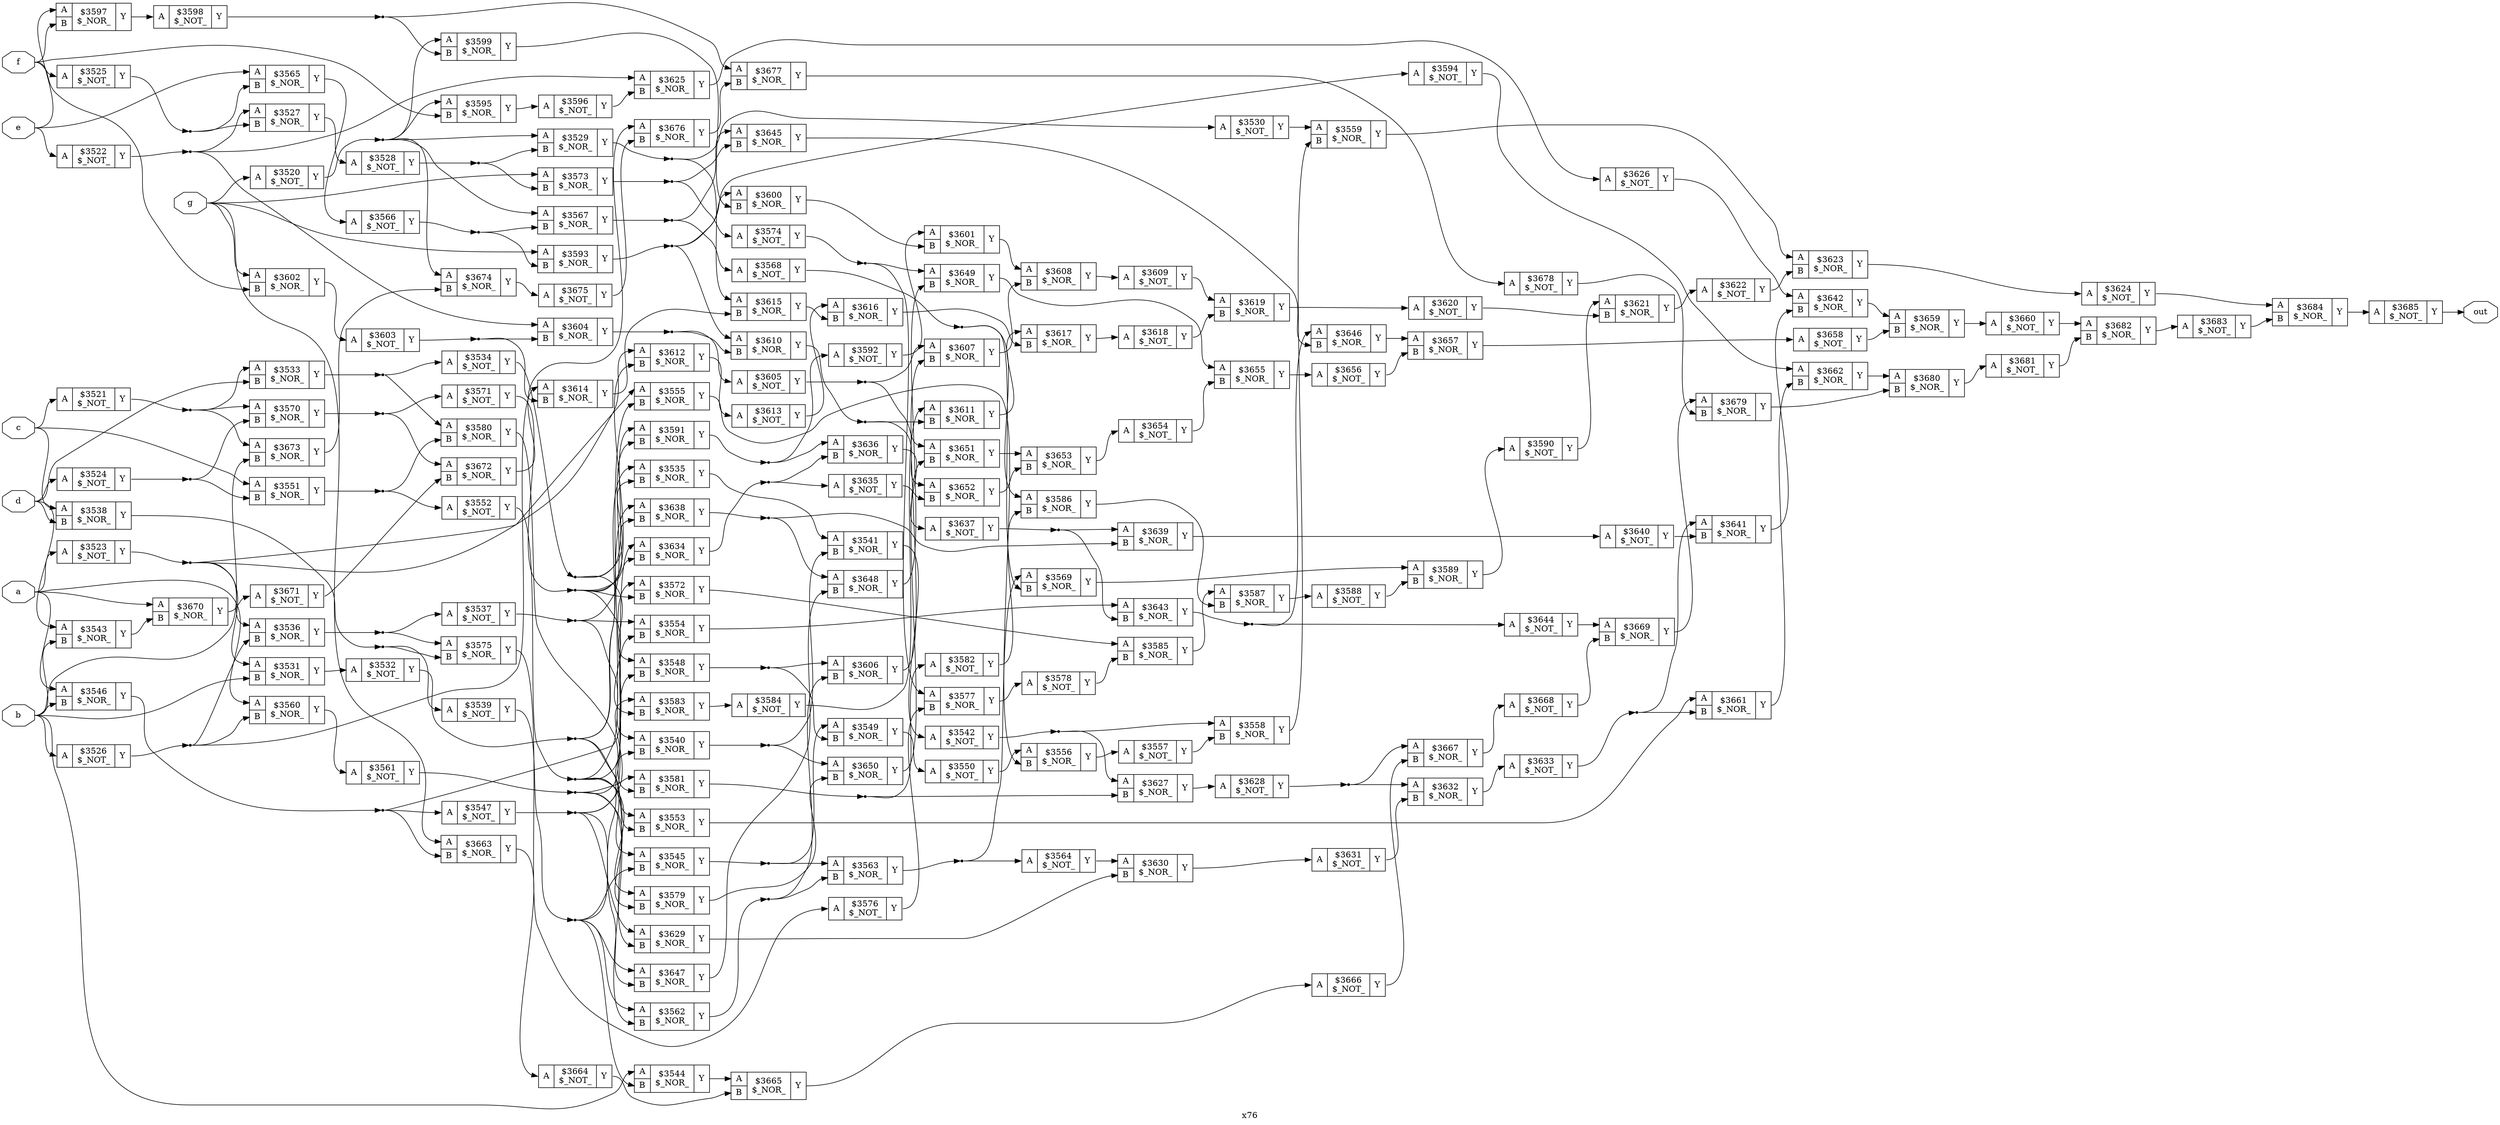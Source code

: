 digraph "x76" {
label="x76";
rankdir="LR";
remincross=true;
n166 [ shape=octagon, label="a", color="black", fontcolor="black" ];
n167 [ shape=octagon, label="b", color="black", fontcolor="black" ];
n168 [ shape=octagon, label="c", color="black", fontcolor="black" ];
n169 [ shape=octagon, label="d", color="black", fontcolor="black" ];
n170 [ shape=octagon, label="e", color="black", fontcolor="black" ];
n171 [ shape=octagon, label="f", color="black", fontcolor="black" ];
n172 [ shape=octagon, label="g", color="black", fontcolor="black" ];
n173 [ shape=octagon, label="out", color="black", fontcolor="black" ];
c176 [ shape=record, label="{{<p174> A}|$3520\n$_NOT_|{<p175> Y}}" ];
c177 [ shape=record, label="{{<p174> A}|$3521\n$_NOT_|{<p175> Y}}" ];
c178 [ shape=record, label="{{<p174> A}|$3522\n$_NOT_|{<p175> Y}}" ];
c179 [ shape=record, label="{{<p174> A}|$3523\n$_NOT_|{<p175> Y}}" ];
c180 [ shape=record, label="{{<p174> A}|$3524\n$_NOT_|{<p175> Y}}" ];
c181 [ shape=record, label="{{<p174> A}|$3525\n$_NOT_|{<p175> Y}}" ];
c182 [ shape=record, label="{{<p174> A}|$3526\n$_NOT_|{<p175> Y}}" ];
c184 [ shape=record, label="{{<p174> A|<p183> B}|$3527\n$_NOR_|{<p175> Y}}" ];
c185 [ shape=record, label="{{<p174> A}|$3528\n$_NOT_|{<p175> Y}}" ];
c186 [ shape=record, label="{{<p174> A|<p183> B}|$3529\n$_NOR_|{<p175> Y}}" ];
c187 [ shape=record, label="{{<p174> A}|$3530\n$_NOT_|{<p175> Y}}" ];
c188 [ shape=record, label="{{<p174> A|<p183> B}|$3531\n$_NOR_|{<p175> Y}}" ];
c189 [ shape=record, label="{{<p174> A}|$3532\n$_NOT_|{<p175> Y}}" ];
c190 [ shape=record, label="{{<p174> A|<p183> B}|$3533\n$_NOR_|{<p175> Y}}" ];
c191 [ shape=record, label="{{<p174> A}|$3534\n$_NOT_|{<p175> Y}}" ];
c192 [ shape=record, label="{{<p174> A|<p183> B}|$3535\n$_NOR_|{<p175> Y}}" ];
c193 [ shape=record, label="{{<p174> A|<p183> B}|$3536\n$_NOR_|{<p175> Y}}" ];
c194 [ shape=record, label="{{<p174> A}|$3537\n$_NOT_|{<p175> Y}}" ];
c195 [ shape=record, label="{{<p174> A|<p183> B}|$3538\n$_NOR_|{<p175> Y}}" ];
c196 [ shape=record, label="{{<p174> A}|$3539\n$_NOT_|{<p175> Y}}" ];
c197 [ shape=record, label="{{<p174> A|<p183> B}|$3540\n$_NOR_|{<p175> Y}}" ];
c198 [ shape=record, label="{{<p174> A|<p183> B}|$3541\n$_NOR_|{<p175> Y}}" ];
c199 [ shape=record, label="{{<p174> A}|$3542\n$_NOT_|{<p175> Y}}" ];
c200 [ shape=record, label="{{<p174> A|<p183> B}|$3543\n$_NOR_|{<p175> Y}}" ];
c201 [ shape=record, label="{{<p174> A|<p183> B}|$3544\n$_NOR_|{<p175> Y}}" ];
c202 [ shape=record, label="{{<p174> A|<p183> B}|$3545\n$_NOR_|{<p175> Y}}" ];
c203 [ shape=record, label="{{<p174> A|<p183> B}|$3546\n$_NOR_|{<p175> Y}}" ];
c204 [ shape=record, label="{{<p174> A}|$3547\n$_NOT_|{<p175> Y}}" ];
c205 [ shape=record, label="{{<p174> A|<p183> B}|$3548\n$_NOR_|{<p175> Y}}" ];
c206 [ shape=record, label="{{<p174> A|<p183> B}|$3549\n$_NOR_|{<p175> Y}}" ];
c207 [ shape=record, label="{{<p174> A}|$3550\n$_NOT_|{<p175> Y}}" ];
c208 [ shape=record, label="{{<p174> A|<p183> B}|$3551\n$_NOR_|{<p175> Y}}" ];
c209 [ shape=record, label="{{<p174> A}|$3552\n$_NOT_|{<p175> Y}}" ];
c210 [ shape=record, label="{{<p174> A|<p183> B}|$3553\n$_NOR_|{<p175> Y}}" ];
c211 [ shape=record, label="{{<p174> A|<p183> B}|$3554\n$_NOR_|{<p175> Y}}" ];
c212 [ shape=record, label="{{<p174> A|<p183> B}|$3555\n$_NOR_|{<p175> Y}}" ];
c213 [ shape=record, label="{{<p174> A|<p183> B}|$3556\n$_NOR_|{<p175> Y}}" ];
c214 [ shape=record, label="{{<p174> A}|$3557\n$_NOT_|{<p175> Y}}" ];
c215 [ shape=record, label="{{<p174> A|<p183> B}|$3558\n$_NOR_|{<p175> Y}}" ];
c216 [ shape=record, label="{{<p174> A|<p183> B}|$3559\n$_NOR_|{<p175> Y}}" ];
c217 [ shape=record, label="{{<p174> A|<p183> B}|$3560\n$_NOR_|{<p175> Y}}" ];
c218 [ shape=record, label="{{<p174> A}|$3561\n$_NOT_|{<p175> Y}}" ];
c219 [ shape=record, label="{{<p174> A|<p183> B}|$3562\n$_NOR_|{<p175> Y}}" ];
c220 [ shape=record, label="{{<p174> A|<p183> B}|$3563\n$_NOR_|{<p175> Y}}" ];
c221 [ shape=record, label="{{<p174> A}|$3564\n$_NOT_|{<p175> Y}}" ];
c222 [ shape=record, label="{{<p174> A|<p183> B}|$3565\n$_NOR_|{<p175> Y}}" ];
c223 [ shape=record, label="{{<p174> A}|$3566\n$_NOT_|{<p175> Y}}" ];
c224 [ shape=record, label="{{<p174> A|<p183> B}|$3567\n$_NOR_|{<p175> Y}}" ];
c225 [ shape=record, label="{{<p174> A}|$3568\n$_NOT_|{<p175> Y}}" ];
c226 [ shape=record, label="{{<p174> A|<p183> B}|$3569\n$_NOR_|{<p175> Y}}" ];
c227 [ shape=record, label="{{<p174> A|<p183> B}|$3570\n$_NOR_|{<p175> Y}}" ];
c228 [ shape=record, label="{{<p174> A}|$3571\n$_NOT_|{<p175> Y}}" ];
c229 [ shape=record, label="{{<p174> A|<p183> B}|$3572\n$_NOR_|{<p175> Y}}" ];
c230 [ shape=record, label="{{<p174> A|<p183> B}|$3573\n$_NOR_|{<p175> Y}}" ];
c231 [ shape=record, label="{{<p174> A}|$3574\n$_NOT_|{<p175> Y}}" ];
c232 [ shape=record, label="{{<p174> A|<p183> B}|$3575\n$_NOR_|{<p175> Y}}" ];
c233 [ shape=record, label="{{<p174> A}|$3576\n$_NOT_|{<p175> Y}}" ];
c234 [ shape=record, label="{{<p174> A|<p183> B}|$3577\n$_NOR_|{<p175> Y}}" ];
c235 [ shape=record, label="{{<p174> A}|$3578\n$_NOT_|{<p175> Y}}" ];
c236 [ shape=record, label="{{<p174> A|<p183> B}|$3579\n$_NOR_|{<p175> Y}}" ];
c237 [ shape=record, label="{{<p174> A|<p183> B}|$3580\n$_NOR_|{<p175> Y}}" ];
c238 [ shape=record, label="{{<p174> A|<p183> B}|$3581\n$_NOR_|{<p175> Y}}" ];
c239 [ shape=record, label="{{<p174> A}|$3582\n$_NOT_|{<p175> Y}}" ];
c240 [ shape=record, label="{{<p174> A|<p183> B}|$3583\n$_NOR_|{<p175> Y}}" ];
c241 [ shape=record, label="{{<p174> A}|$3584\n$_NOT_|{<p175> Y}}" ];
c242 [ shape=record, label="{{<p174> A|<p183> B}|$3585\n$_NOR_|{<p175> Y}}" ];
c243 [ shape=record, label="{{<p174> A|<p183> B}|$3586\n$_NOR_|{<p175> Y}}" ];
c244 [ shape=record, label="{{<p174> A|<p183> B}|$3587\n$_NOR_|{<p175> Y}}" ];
c245 [ shape=record, label="{{<p174> A}|$3588\n$_NOT_|{<p175> Y}}" ];
c246 [ shape=record, label="{{<p174> A|<p183> B}|$3589\n$_NOR_|{<p175> Y}}" ];
c247 [ shape=record, label="{{<p174> A}|$3590\n$_NOT_|{<p175> Y}}" ];
c248 [ shape=record, label="{{<p174> A|<p183> B}|$3591\n$_NOR_|{<p175> Y}}" ];
c249 [ shape=record, label="{{<p174> A}|$3592\n$_NOT_|{<p175> Y}}" ];
c250 [ shape=record, label="{{<p174> A|<p183> B}|$3593\n$_NOR_|{<p175> Y}}" ];
c251 [ shape=record, label="{{<p174> A}|$3594\n$_NOT_|{<p175> Y}}" ];
c252 [ shape=record, label="{{<p174> A|<p183> B}|$3595\n$_NOR_|{<p175> Y}}" ];
c253 [ shape=record, label="{{<p174> A}|$3596\n$_NOT_|{<p175> Y}}" ];
c254 [ shape=record, label="{{<p174> A|<p183> B}|$3597\n$_NOR_|{<p175> Y}}" ];
c255 [ shape=record, label="{{<p174> A}|$3598\n$_NOT_|{<p175> Y}}" ];
c256 [ shape=record, label="{{<p174> A|<p183> B}|$3599\n$_NOR_|{<p175> Y}}" ];
c257 [ shape=record, label="{{<p174> A|<p183> B}|$3600\n$_NOR_|{<p175> Y}}" ];
c258 [ shape=record, label="{{<p174> A|<p183> B}|$3601\n$_NOR_|{<p175> Y}}" ];
c259 [ shape=record, label="{{<p174> A|<p183> B}|$3602\n$_NOR_|{<p175> Y}}" ];
c260 [ shape=record, label="{{<p174> A}|$3603\n$_NOT_|{<p175> Y}}" ];
c261 [ shape=record, label="{{<p174> A|<p183> B}|$3604\n$_NOR_|{<p175> Y}}" ];
c262 [ shape=record, label="{{<p174> A}|$3605\n$_NOT_|{<p175> Y}}" ];
c263 [ shape=record, label="{{<p174> A|<p183> B}|$3606\n$_NOR_|{<p175> Y}}" ];
c264 [ shape=record, label="{{<p174> A|<p183> B}|$3607\n$_NOR_|{<p175> Y}}" ];
c265 [ shape=record, label="{{<p174> A|<p183> B}|$3608\n$_NOR_|{<p175> Y}}" ];
c266 [ shape=record, label="{{<p174> A}|$3609\n$_NOT_|{<p175> Y}}" ];
c267 [ shape=record, label="{{<p174> A|<p183> B}|$3610\n$_NOR_|{<p175> Y}}" ];
c268 [ shape=record, label="{{<p174> A|<p183> B}|$3611\n$_NOR_|{<p175> Y}}" ];
c269 [ shape=record, label="{{<p174> A|<p183> B}|$3612\n$_NOR_|{<p175> Y}}" ];
c270 [ shape=record, label="{{<p174> A}|$3613\n$_NOT_|{<p175> Y}}" ];
c271 [ shape=record, label="{{<p174> A|<p183> B}|$3614\n$_NOR_|{<p175> Y}}" ];
c272 [ shape=record, label="{{<p174> A|<p183> B}|$3615\n$_NOR_|{<p175> Y}}" ];
c273 [ shape=record, label="{{<p174> A|<p183> B}|$3616\n$_NOR_|{<p175> Y}}" ];
c274 [ shape=record, label="{{<p174> A|<p183> B}|$3617\n$_NOR_|{<p175> Y}}" ];
c275 [ shape=record, label="{{<p174> A}|$3618\n$_NOT_|{<p175> Y}}" ];
c276 [ shape=record, label="{{<p174> A|<p183> B}|$3619\n$_NOR_|{<p175> Y}}" ];
c277 [ shape=record, label="{{<p174> A}|$3620\n$_NOT_|{<p175> Y}}" ];
c278 [ shape=record, label="{{<p174> A|<p183> B}|$3621\n$_NOR_|{<p175> Y}}" ];
c279 [ shape=record, label="{{<p174> A}|$3622\n$_NOT_|{<p175> Y}}" ];
c280 [ shape=record, label="{{<p174> A|<p183> B}|$3623\n$_NOR_|{<p175> Y}}" ];
c281 [ shape=record, label="{{<p174> A}|$3624\n$_NOT_|{<p175> Y}}" ];
c282 [ shape=record, label="{{<p174> A|<p183> B}|$3625\n$_NOR_|{<p175> Y}}" ];
c283 [ shape=record, label="{{<p174> A}|$3626\n$_NOT_|{<p175> Y}}" ];
c284 [ shape=record, label="{{<p174> A|<p183> B}|$3627\n$_NOR_|{<p175> Y}}" ];
c285 [ shape=record, label="{{<p174> A}|$3628\n$_NOT_|{<p175> Y}}" ];
c286 [ shape=record, label="{{<p174> A|<p183> B}|$3629\n$_NOR_|{<p175> Y}}" ];
c287 [ shape=record, label="{{<p174> A|<p183> B}|$3630\n$_NOR_|{<p175> Y}}" ];
c288 [ shape=record, label="{{<p174> A}|$3631\n$_NOT_|{<p175> Y}}" ];
c289 [ shape=record, label="{{<p174> A|<p183> B}|$3632\n$_NOR_|{<p175> Y}}" ];
c290 [ shape=record, label="{{<p174> A}|$3633\n$_NOT_|{<p175> Y}}" ];
c291 [ shape=record, label="{{<p174> A|<p183> B}|$3634\n$_NOR_|{<p175> Y}}" ];
c292 [ shape=record, label="{{<p174> A}|$3635\n$_NOT_|{<p175> Y}}" ];
c293 [ shape=record, label="{{<p174> A|<p183> B}|$3636\n$_NOR_|{<p175> Y}}" ];
c294 [ shape=record, label="{{<p174> A}|$3637\n$_NOT_|{<p175> Y}}" ];
c295 [ shape=record, label="{{<p174> A|<p183> B}|$3638\n$_NOR_|{<p175> Y}}" ];
c296 [ shape=record, label="{{<p174> A|<p183> B}|$3639\n$_NOR_|{<p175> Y}}" ];
c297 [ shape=record, label="{{<p174> A}|$3640\n$_NOT_|{<p175> Y}}" ];
c298 [ shape=record, label="{{<p174> A|<p183> B}|$3641\n$_NOR_|{<p175> Y}}" ];
c299 [ shape=record, label="{{<p174> A|<p183> B}|$3642\n$_NOR_|{<p175> Y}}" ];
c300 [ shape=record, label="{{<p174> A|<p183> B}|$3643\n$_NOR_|{<p175> Y}}" ];
c301 [ shape=record, label="{{<p174> A}|$3644\n$_NOT_|{<p175> Y}}" ];
c302 [ shape=record, label="{{<p174> A|<p183> B}|$3645\n$_NOR_|{<p175> Y}}" ];
c303 [ shape=record, label="{{<p174> A|<p183> B}|$3646\n$_NOR_|{<p175> Y}}" ];
c304 [ shape=record, label="{{<p174> A|<p183> B}|$3647\n$_NOR_|{<p175> Y}}" ];
c305 [ shape=record, label="{{<p174> A|<p183> B}|$3648\n$_NOR_|{<p175> Y}}" ];
c306 [ shape=record, label="{{<p174> A|<p183> B}|$3649\n$_NOR_|{<p175> Y}}" ];
c307 [ shape=record, label="{{<p174> A|<p183> B}|$3650\n$_NOR_|{<p175> Y}}" ];
c308 [ shape=record, label="{{<p174> A|<p183> B}|$3651\n$_NOR_|{<p175> Y}}" ];
c309 [ shape=record, label="{{<p174> A|<p183> B}|$3652\n$_NOR_|{<p175> Y}}" ];
c310 [ shape=record, label="{{<p174> A|<p183> B}|$3653\n$_NOR_|{<p175> Y}}" ];
c311 [ shape=record, label="{{<p174> A}|$3654\n$_NOT_|{<p175> Y}}" ];
c312 [ shape=record, label="{{<p174> A|<p183> B}|$3655\n$_NOR_|{<p175> Y}}" ];
c313 [ shape=record, label="{{<p174> A}|$3656\n$_NOT_|{<p175> Y}}" ];
c314 [ shape=record, label="{{<p174> A|<p183> B}|$3657\n$_NOR_|{<p175> Y}}" ];
c315 [ shape=record, label="{{<p174> A}|$3658\n$_NOT_|{<p175> Y}}" ];
c316 [ shape=record, label="{{<p174> A|<p183> B}|$3659\n$_NOR_|{<p175> Y}}" ];
c317 [ shape=record, label="{{<p174> A}|$3660\n$_NOT_|{<p175> Y}}" ];
c318 [ shape=record, label="{{<p174> A|<p183> B}|$3661\n$_NOR_|{<p175> Y}}" ];
c319 [ shape=record, label="{{<p174> A|<p183> B}|$3662\n$_NOR_|{<p175> Y}}" ];
c320 [ shape=record, label="{{<p174> A|<p183> B}|$3663\n$_NOR_|{<p175> Y}}" ];
c321 [ shape=record, label="{{<p174> A}|$3664\n$_NOT_|{<p175> Y}}" ];
c322 [ shape=record, label="{{<p174> A|<p183> B}|$3665\n$_NOR_|{<p175> Y}}" ];
c323 [ shape=record, label="{{<p174> A}|$3666\n$_NOT_|{<p175> Y}}" ];
c324 [ shape=record, label="{{<p174> A|<p183> B}|$3667\n$_NOR_|{<p175> Y}}" ];
c325 [ shape=record, label="{{<p174> A}|$3668\n$_NOT_|{<p175> Y}}" ];
c326 [ shape=record, label="{{<p174> A|<p183> B}|$3669\n$_NOR_|{<p175> Y}}" ];
c327 [ shape=record, label="{{<p174> A|<p183> B}|$3670\n$_NOR_|{<p175> Y}}" ];
c328 [ shape=record, label="{{<p174> A}|$3671\n$_NOT_|{<p175> Y}}" ];
c329 [ shape=record, label="{{<p174> A|<p183> B}|$3672\n$_NOR_|{<p175> Y}}" ];
c330 [ shape=record, label="{{<p174> A|<p183> B}|$3673\n$_NOR_|{<p175> Y}}" ];
c331 [ shape=record, label="{{<p174> A|<p183> B}|$3674\n$_NOR_|{<p175> Y}}" ];
c332 [ shape=record, label="{{<p174> A}|$3675\n$_NOT_|{<p175> Y}}" ];
c333 [ shape=record, label="{{<p174> A|<p183> B}|$3676\n$_NOR_|{<p175> Y}}" ];
c334 [ shape=record, label="{{<p174> A|<p183> B}|$3677\n$_NOR_|{<p175> Y}}" ];
c335 [ shape=record, label="{{<p174> A}|$3678\n$_NOT_|{<p175> Y}}" ];
c336 [ shape=record, label="{{<p174> A|<p183> B}|$3679\n$_NOR_|{<p175> Y}}" ];
c337 [ shape=record, label="{{<p174> A|<p183> B}|$3680\n$_NOR_|{<p175> Y}}" ];
c338 [ shape=record, label="{{<p174> A}|$3681\n$_NOT_|{<p175> Y}}" ];
c339 [ shape=record, label="{{<p174> A|<p183> B}|$3682\n$_NOR_|{<p175> Y}}" ];
c340 [ shape=record, label="{{<p174> A}|$3683\n$_NOT_|{<p175> Y}}" ];
c341 [ shape=record, label="{{<p174> A|<p183> B}|$3684\n$_NOR_|{<p175> Y}}" ];
c342 [ shape=record, label="{{<p174> A}|$3685\n$_NOT_|{<p175> Y}}" ];
c268:p175:e -> c274:p174:w [color="black", label=""];
c277:p175:e -> c278:p183:w [color="black", label=""];
n100 [ shape=point ];
c203:p175:e -> n100:w [color="black", label=""];
n100:e -> c204:p174:w [color="black", label=""];
n100:e -> c229:p174:w [color="black", label=""];
n100:e -> c320:p183:w [color="black", label=""];
n101 [ shape=point ];
c204:p175:e -> n101:w [color="black", label=""];
n101:e -> c205:p183:w [color="black", label=""];
n101:e -> c240:p174:w [color="black", label=""];
n101:e -> c286:p174:w [color="black", label=""];
n101:e -> c304:p183:w [color="black", label=""];
n102 [ shape=point ];
c205:p175:e -> n102:w [color="black", label=""];
n102:e -> c206:p183:w [color="black", label=""];
n102:e -> c263:p174:w [color="black", label=""];
c206:p175:e -> c207:p174:w [color="black", label=""];
c207:p175:e -> c213:p174:w [color="black", label=""];
n105 [ shape=point ];
c208:p175:e -> n105:w [color="black", label=""];
n105:e -> c209:p174:w [color="black", label=""];
n105:e -> c237:p183:w [color="black", label=""];
n106 [ shape=point ];
c209:p175:e -> n106:w [color="black", label=""];
n106:e -> c210:p183:w [color="black", label=""];
n106:e -> c211:p183:w [color="black", label=""];
n106:e -> c212:p183:w [color="black", label=""];
n106:e -> c236:p174:w [color="black", label=""];
n106:e -> c286:p183:w [color="black", label=""];
c210:p175:e -> c318:p174:w [color="black", label=""];
c211:p175:e -> c300:p174:w [color="black", label=""];
c212:p175:e -> c213:p183:w [color="black", label=""];
n11 [ shape=point ];
c177:p175:e -> n11:w [color="black", label=""];
n11:e -> c190:p174:w [color="black", label=""];
n11:e -> c227:p174:w [color="black", label=""];
n11:e -> c330:p174:w [color="black", label=""];
c213:p175:e -> c214:p174:w [color="black", label=""];
c214:p175:e -> c215:p183:w [color="black", label=""];
c215:p175:e -> c216:p183:w [color="black", label=""];
c216:p175:e -> c280:p174:w [color="black", label=""];
c217:p175:e -> c218:p174:w [color="black", label=""];
n115 [ shape=point ];
c218:p175:e -> n115:w [color="black", label=""];
n115:e -> c219:p183:w [color="black", label=""];
n115:e -> c236:p183:w [color="black", label=""];
n115:e -> c238:p174:w [color="black", label=""];
n115:e -> c291:p174:w [color="black", label=""];
n116 [ shape=point ];
c219:p175:e -> n116:w [color="black", label=""];
n116:e -> c220:p183:w [color="black", label=""];
n116:e -> c263:p183:w [color="black", label=""];
n117 [ shape=point ];
c220:p175:e -> n117:w [color="black", label=""];
n117:e -> c221:p174:w [color="black", label=""];
n117:e -> c226:p174:w [color="black", label=""];
c221:p175:e -> c287:p174:w [color="black", label=""];
c222:p175:e -> c223:p174:w [color="black", label=""];
c278:p175:e -> c279:p174:w [color="black", label=""];
n120 [ shape=point ];
c223:p175:e -> n120:w [color="black", label=""];
n120:e -> c224:p183:w [color="black", label=""];
n120:e -> c250:p183:w [color="black", label=""];
n121 [ shape=point ];
c224:p175:e -> n121:w [color="black", label=""];
n121:e -> c225:p174:w [color="black", label=""];
n121:e -> c302:p174:w [color="black", label=""];
n122 [ shape=point ];
c225:p175:e -> n122:w [color="black", label=""];
n122:e -> c226:p183:w [color="black", label=""];
n122:e -> c243:p174:w [color="black", label=""];
c226:p175:e -> c246:p174:w [color="black", label=""];
n124 [ shape=point ];
c227:p175:e -> n124:w [color="black", label=""];
n124:e -> c228:p174:w [color="black", label=""];
n124:e -> c329:p174:w [color="black", label=""];
n125 [ shape=point ];
c228:p175:e -> n125:w [color="black", label=""];
n125:e -> c229:p183:w [color="black", label=""];
n125:e -> c240:p183:w [color="black", label=""];
n125:e -> c269:p183:w [color="black", label=""];
n125:e -> c291:p183:w [color="black", label=""];
n125:e -> c295:p183:w [color="black", label=""];
c229:p175:e -> c242:p174:w [color="black", label=""];
n127 [ shape=point ];
c230:p175:e -> n127:w [color="black", label=""];
n127:e -> c231:p174:w [color="black", label=""];
n127:e -> c302:p183:w [color="black", label=""];
n128 [ shape=point ];
c231:p175:e -> n128:w [color="black", label=""];
n128:e -> c234:p174:w [color="black", label=""];
n128:e -> c306:p174:w [color="black", label=""];
c232:p175:e -> c233:p174:w [color="black", label=""];
c279:p175:e -> c280:p183:w [color="black", label=""];
c233:p175:e -> c234:p183:w [color="black", label=""];
c234:p175:e -> c235:p174:w [color="black", label=""];
c235:p175:e -> c242:p183:w [color="black", label=""];
c236:p175:e -> c307:p183:w [color="black", label=""];
c237:p175:e -> c238:p183:w [color="black", label=""];
n135 [ shape=point ];
c238:p175:e -> n135:w [color="black", label=""];
n135:e -> c239:p174:w [color="black", label=""];
n135:e -> c284:p183:w [color="black", label=""];
c239:p175:e -> c243:p183:w [color="black", label=""];
c240:p175:e -> c241:p174:w [color="black", label=""];
c241:p175:e -> c268:p174:w [color="black", label=""];
c242:p175:e -> c244:p174:w [color="black", label=""];
c280:p175:e -> c281:p174:w [color="black", label=""];
c243:p175:e -> c244:p183:w [color="black", label=""];
c244:p175:e -> c245:p174:w [color="black", label=""];
c245:p175:e -> c246:p183:w [color="black", label=""];
c246:p175:e -> c247:p174:w [color="black", label=""];
c247:p175:e -> c278:p174:w [color="black", label=""];
n145 [ shape=point ];
c248:p175:e -> n145:w [color="black", label=""];
n145:e -> c249:p174:w [color="black", label=""];
n145:e -> c293:p174:w [color="black", label=""];
c249:p175:e -> c258:p174:w [color="black", label=""];
n147 [ shape=point ];
c250:p175:e -> n147:w [color="black", label=""];
n147:e -> c251:p174:w [color="black", label=""];
n147:e -> c257:p174:w [color="black", label=""];
n147:e -> c267:p174:w [color="black", label=""];
c251:p175:e -> c319:p174:w [color="black", label=""];
c252:p175:e -> c253:p174:w [color="black", label=""];
c281:p175:e -> c341:p174:w [color="black", label=""];
c253:p175:e -> c282:p183:w [color="black", label=""];
c254:p175:e -> c255:p174:w [color="black", label=""];
n152 [ shape=point ];
c255:p175:e -> n152:w [color="black", label=""];
n152:e -> c256:p183:w [color="black", label=""];
n152:e -> c334:p174:w [color="black", label=""];
c256:p175:e -> c257:p183:w [color="black", label=""];
c257:p175:e -> c258:p183:w [color="black", label=""];
c258:p175:e -> c265:p174:w [color="black", label=""];
c259:p175:e -> c260:p174:w [color="black", label=""];
n157 [ shape=point ];
c260:p175:e -> n157:w [color="black", label=""];
n157:e -> c261:p183:w [color="black", label=""];
n157:e -> c271:p183:w [color="black", label=""];
n158 [ shape=point ];
c261:p175:e -> n158:w [color="black", label=""];
n158:e -> c262:p174:w [color="black", label=""];
n158:e -> c267:p183:w [color="black", label=""];
n159 [ shape=point ];
c262:p175:e -> n159:w [color="black", label=""];
n159:e -> c264:p174:w [color="black", label=""];
n159:e -> c308:p174:w [color="black", label=""];
c282:p175:e -> c283:p174:w [color="black", label=""];
c263:p175:e -> c264:p183:w [color="black", label=""];
c264:p175:e -> c265:p183:w [color="black", label=""];
c265:p175:e -> c266:p174:w [color="black", label=""];
c266:p175:e -> c276:p174:w [color="black", label=""];
n164 [ shape=point ];
c267:p175:e -> n164:w [color="black", label=""];
n164:e -> c268:p183:w [color="black", label=""];
n164:e -> c309:p174:w [color="black", label=""];
n165 [ shape=point ];
c176:p175:e -> n165:w [color="black", label=""];
n165:e -> c186:p174:w [color="black", label=""];
n165:e -> c224:p174:w [color="black", label=""];
n165:e -> c252:p174:w [color="black", label=""];
n165:e -> c256:p174:w [color="black", label=""];
n165:e -> c331:p174:w [color="black", label=""];
n166:e -> c179:p174:w [color="black", label=""];
n166:e -> c203:p174:w [color="black", label=""];
n166:e -> c217:p174:w [color="black", label=""];
n166:e -> c327:p174:w [color="black", label=""];
n167:e -> c182:p174:w [color="black", label=""];
n167:e -> c188:p183:w [color="black", label=""];
n167:e -> c200:p183:w [color="black", label=""];
n167:e -> c201:p174:w [color="black", label=""];
n167:e -> c203:p183:w [color="black", label=""];
n167:e -> c330:p183:w [color="black", label=""];
n168:e -> c177:p174:w [color="black", label=""];
n168:e -> c195:p174:w [color="black", label=""];
n168:e -> c208:p174:w [color="black", label=""];
n169:e -> c180:p174:w [color="black", label=""];
n169:e -> c190:p183:w [color="black", label=""];
n169:e -> c195:p183:w [color="black", label=""];
n169:e -> c200:p174:w [color="black", label=""];
c283:p175:e -> c299:p174:w [color="black", label=""];
n170:e -> c178:p174:w [color="black", label=""];
n170:e -> c222:p174:w [color="black", label=""];
n170:e -> c254:p174:w [color="black", label=""];
n171:e -> c181:p174:w [color="black", label=""];
n171:e -> c252:p183:w [color="black", label=""];
n171:e -> c254:p183:w [color="black", label=""];
n171:e -> c259:p183:w [color="black", label=""];
n172:e -> c176:p174:w [color="black", label=""];
n172:e -> c230:p174:w [color="black", label=""];
n172:e -> c250:p174:w [color="black", label=""];
n172:e -> c259:p174:w [color="black", label=""];
n172:e -> c320:p174:w [color="black", label=""];
c342:p175:e -> n173:w [color="black", label=""];
c284:p175:e -> c285:p174:w [color="black", label=""];
n19 [ shape=point ];
c285:p175:e -> n19:w [color="black", label=""];
n19:e -> c289:p174:w [color="black", label=""];
n19:e -> c324:p174:w [color="black", label=""];
c269:p175:e -> c270:p174:w [color="black", label=""];
c286:p175:e -> c287:p183:w [color="black", label=""];
c287:p175:e -> c288:p174:w [color="black", label=""];
n22 [ shape=point ];
c178:p175:e -> n22:w [color="black", label=""];
n22:e -> c184:p174:w [color="black", label=""];
n22:e -> c261:p174:w [color="black", label=""];
n22:e -> c282:p174:w [color="black", label=""];
c288:p175:e -> c289:p183:w [color="black", label=""];
c289:p175:e -> c290:p174:w [color="black", label=""];
n25 [ shape=point ];
c290:p175:e -> n25:w [color="black", label=""];
n25:e -> c298:p174:w [color="black", label=""];
n25:e -> c318:p183:w [color="black", label=""];
n26 [ shape=point ];
c291:p175:e -> n26:w [color="black", label=""];
n26:e -> c292:p174:w [color="black", label=""];
n26:e -> c293:p183:w [color="black", label=""];
c292:p175:e -> c309:p183:w [color="black", label=""];
c293:p175:e -> c294:p174:w [color="black", label=""];
n29 [ shape=point ];
c294:p175:e -> n29:w [color="black", label=""];
n29:e -> c296:p174:w [color="black", label=""];
n29:e -> c300:p183:w [color="black", label=""];
c270:p175:e -> c273:p174:w [color="black", label=""];
n30 [ shape=point ];
c295:p175:e -> n30:w [color="black", label=""];
n30:e -> c296:p183:w [color="black", label=""];
n30:e -> c305:p174:w [color="black", label=""];
c296:p175:e -> c297:p174:w [color="black", label=""];
c297:p175:e -> c298:p183:w [color="black", label=""];
n33 [ shape=point ];
c179:p175:e -> n33:w [color="black", label=""];
n33:e -> c188:p174:w [color="black", label=""];
n33:e -> c193:p174:w [color="black", label=""];
n33:e -> c212:p174:w [color="black", label=""];
n33:e -> c269:p174:w [color="black", label=""];
c298:p175:e -> c299:p183:w [color="black", label=""];
c299:p175:e -> c316:p174:w [color="black", label=""];
n36 [ shape=point ];
c300:p175:e -> n36:w [color="black", label=""];
n36:e -> c301:p174:w [color="black", label=""];
n36:e -> c303:p174:w [color="black", label=""];
c301:p175:e -> c326:p174:w [color="black", label=""];
c302:p175:e -> c303:p183:w [color="black", label=""];
c303:p175:e -> c314:p174:w [color="black", label=""];
c271:p175:e -> c272:p183:w [color="black", label=""];
c304:p175:e -> c305:p183:w [color="black", label=""];
c305:p175:e -> c306:p183:w [color="black", label=""];
c306:p175:e -> c312:p174:w [color="black", label=""];
c307:p175:e -> c308:p183:w [color="black", label=""];
n44 [ shape=point ];
c180:p175:e -> n44:w [color="black", label=""];
n44:e -> c208:p183:w [color="black", label=""];
n44:e -> c227:p183:w [color="black", label=""];
c308:p175:e -> c310:p174:w [color="black", label=""];
c309:p175:e -> c310:p183:w [color="black", label=""];
c310:p175:e -> c311:p174:w [color="black", label=""];
c311:p175:e -> c312:p183:w [color="black", label=""];
c312:p175:e -> c313:p174:w [color="black", label=""];
c272:p175:e -> c273:p183:w [color="black", label=""];
c313:p175:e -> c314:p183:w [color="black", label=""];
c314:p175:e -> c315:p174:w [color="black", label=""];
c315:p175:e -> c316:p183:w [color="black", label=""];
c316:p175:e -> c317:p174:w [color="black", label=""];
c317:p175:e -> c339:p174:w [color="black", label=""];
n55 [ shape=point ];
c181:p175:e -> n55:w [color="black", label=""];
n55:e -> c184:p183:w [color="black", label=""];
n55:e -> c222:p183:w [color="black", label=""];
c318:p175:e -> c319:p183:w [color="black", label=""];
c319:p175:e -> c337:p174:w [color="black", label=""];
c320:p175:e -> c321:p174:w [color="black", label=""];
c321:p175:e -> c322:p183:w [color="black", label=""];
c273:p175:e -> c274:p183:w [color="black", label=""];
c322:p175:e -> c323:p174:w [color="black", label=""];
c323:p175:e -> c324:p183:w [color="black", label=""];
c324:p175:e -> c325:p174:w [color="black", label=""];
c325:p175:e -> c326:p183:w [color="black", label=""];
c326:p175:e -> c336:p174:w [color="black", label=""];
c327:p175:e -> c328:p174:w [color="black", label=""];
n66 [ shape=point ];
c182:p175:e -> n66:w [color="black", label=""];
n66:e -> c193:p183:w [color="black", label=""];
n66:e -> c217:p183:w [color="black", label=""];
n66:e -> c271:p174:w [color="black", label=""];
c328:p175:e -> c329:p183:w [color="black", label=""];
c329:p175:e -> c333:p174:w [color="black", label=""];
c330:p175:e -> c331:p183:w [color="black", label=""];
c274:p175:e -> c275:p174:w [color="black", label=""];
c331:p175:e -> c332:p174:w [color="black", label=""];
c332:p175:e -> c333:p183:w [color="black", label=""];
c333:p175:e -> c334:p183:w [color="black", label=""];
c334:p175:e -> c335:p174:w [color="black", label=""];
c335:p175:e -> c336:p183:w [color="black", label=""];
c336:p175:e -> c337:p183:w [color="black", label=""];
c337:p175:e -> c338:p174:w [color="black", label=""];
c184:p175:e -> c185:p174:w [color="black", label=""];
c338:p175:e -> c339:p183:w [color="black", label=""];
c339:p175:e -> c340:p174:w [color="black", label=""];
c275:p175:e -> c276:p183:w [color="black", label=""];
c340:p175:e -> c341:p183:w [color="black", label=""];
c341:p175:e -> c342:p174:w [color="black", label=""];
n82 [ shape=point ];
c185:p175:e -> n82:w [color="black", label=""];
n82:e -> c186:p183:w [color="black", label=""];
n82:e -> c230:p183:w [color="black", label=""];
n83 [ shape=point ];
c186:p175:e -> n83:w [color="black", label=""];
n83:e -> c187:p174:w [color="black", label=""];
n83:e -> c272:p174:w [color="black", label=""];
c187:p175:e -> c216:p174:w [color="black", label=""];
c188:p175:e -> c189:p174:w [color="black", label=""];
n86 [ shape=point ];
c189:p175:e -> n86:w [color="black", label=""];
n86:e -> c192:p174:w [color="black", label=""];
n86:e -> c202:p174:w [color="black", label=""];
n86:e -> c210:p174:w [color="black", label=""];
n86:e -> c295:p174:w [color="black", label=""];
n87 [ shape=point ];
c190:p175:e -> n87:w [color="black", label=""];
n87:e -> c191:p174:w [color="black", label=""];
n87:e -> c237:p174:w [color="black", label=""];
n88 [ shape=point ];
c191:p175:e -> n88:w [color="black", label=""];
n88:e -> c192:p183:w [color="black", label=""];
n88:e -> c205:p174:w [color="black", label=""];
n88:e -> c248:p174:w [color="black", label=""];
c192:p175:e -> c198:p174:w [color="black", label=""];
c276:p175:e -> c277:p174:w [color="black", label=""];
n90 [ shape=point ];
c193:p175:e -> n90:w [color="black", label=""];
n90:e -> c194:p174:w [color="black", label=""];
n90:e -> c232:p174:w [color="black", label=""];
n91 [ shape=point ];
c194:p175:e -> n91:w [color="black", label=""];
n91:e -> c197:p174:w [color="black", label=""];
n91:e -> c211:p174:w [color="black", label=""];
n91:e -> c248:p183:w [color="black", label=""];
n92 [ shape=point ];
c195:p175:e -> n92:w [color="black", label=""];
n92:e -> c196:p174:w [color="black", label=""];
n92:e -> c232:p183:w [color="black", label=""];
n93 [ shape=point ];
c196:p175:e -> n93:w [color="black", label=""];
n93:e -> c197:p183:w [color="black", label=""];
n93:e -> c201:p183:w [color="black", label=""];
n93:e -> c202:p183:w [color="black", label=""];
n93:e -> c219:p174:w [color="black", label=""];
n93:e -> c304:p174:w [color="black", label=""];
n94 [ shape=point ];
c197:p175:e -> n94:w [color="black", label=""];
n94:e -> c198:p183:w [color="black", label=""];
n94:e -> c307:p174:w [color="black", label=""];
c198:p175:e -> c199:p174:w [color="black", label=""];
n96 [ shape=point ];
c199:p175:e -> n96:w [color="black", label=""];
n96:e -> c215:p174:w [color="black", label=""];
n96:e -> c284:p174:w [color="black", label=""];
c200:p175:e -> c327:p183:w [color="black", label=""];
c201:p175:e -> c322:p174:w [color="black", label=""];
n99 [ shape=point ];
c202:p175:e -> n99:w [color="black", label=""];
n99:e -> c206:p174:w [color="black", label=""];
n99:e -> c220:p174:w [color="black", label=""];
}
